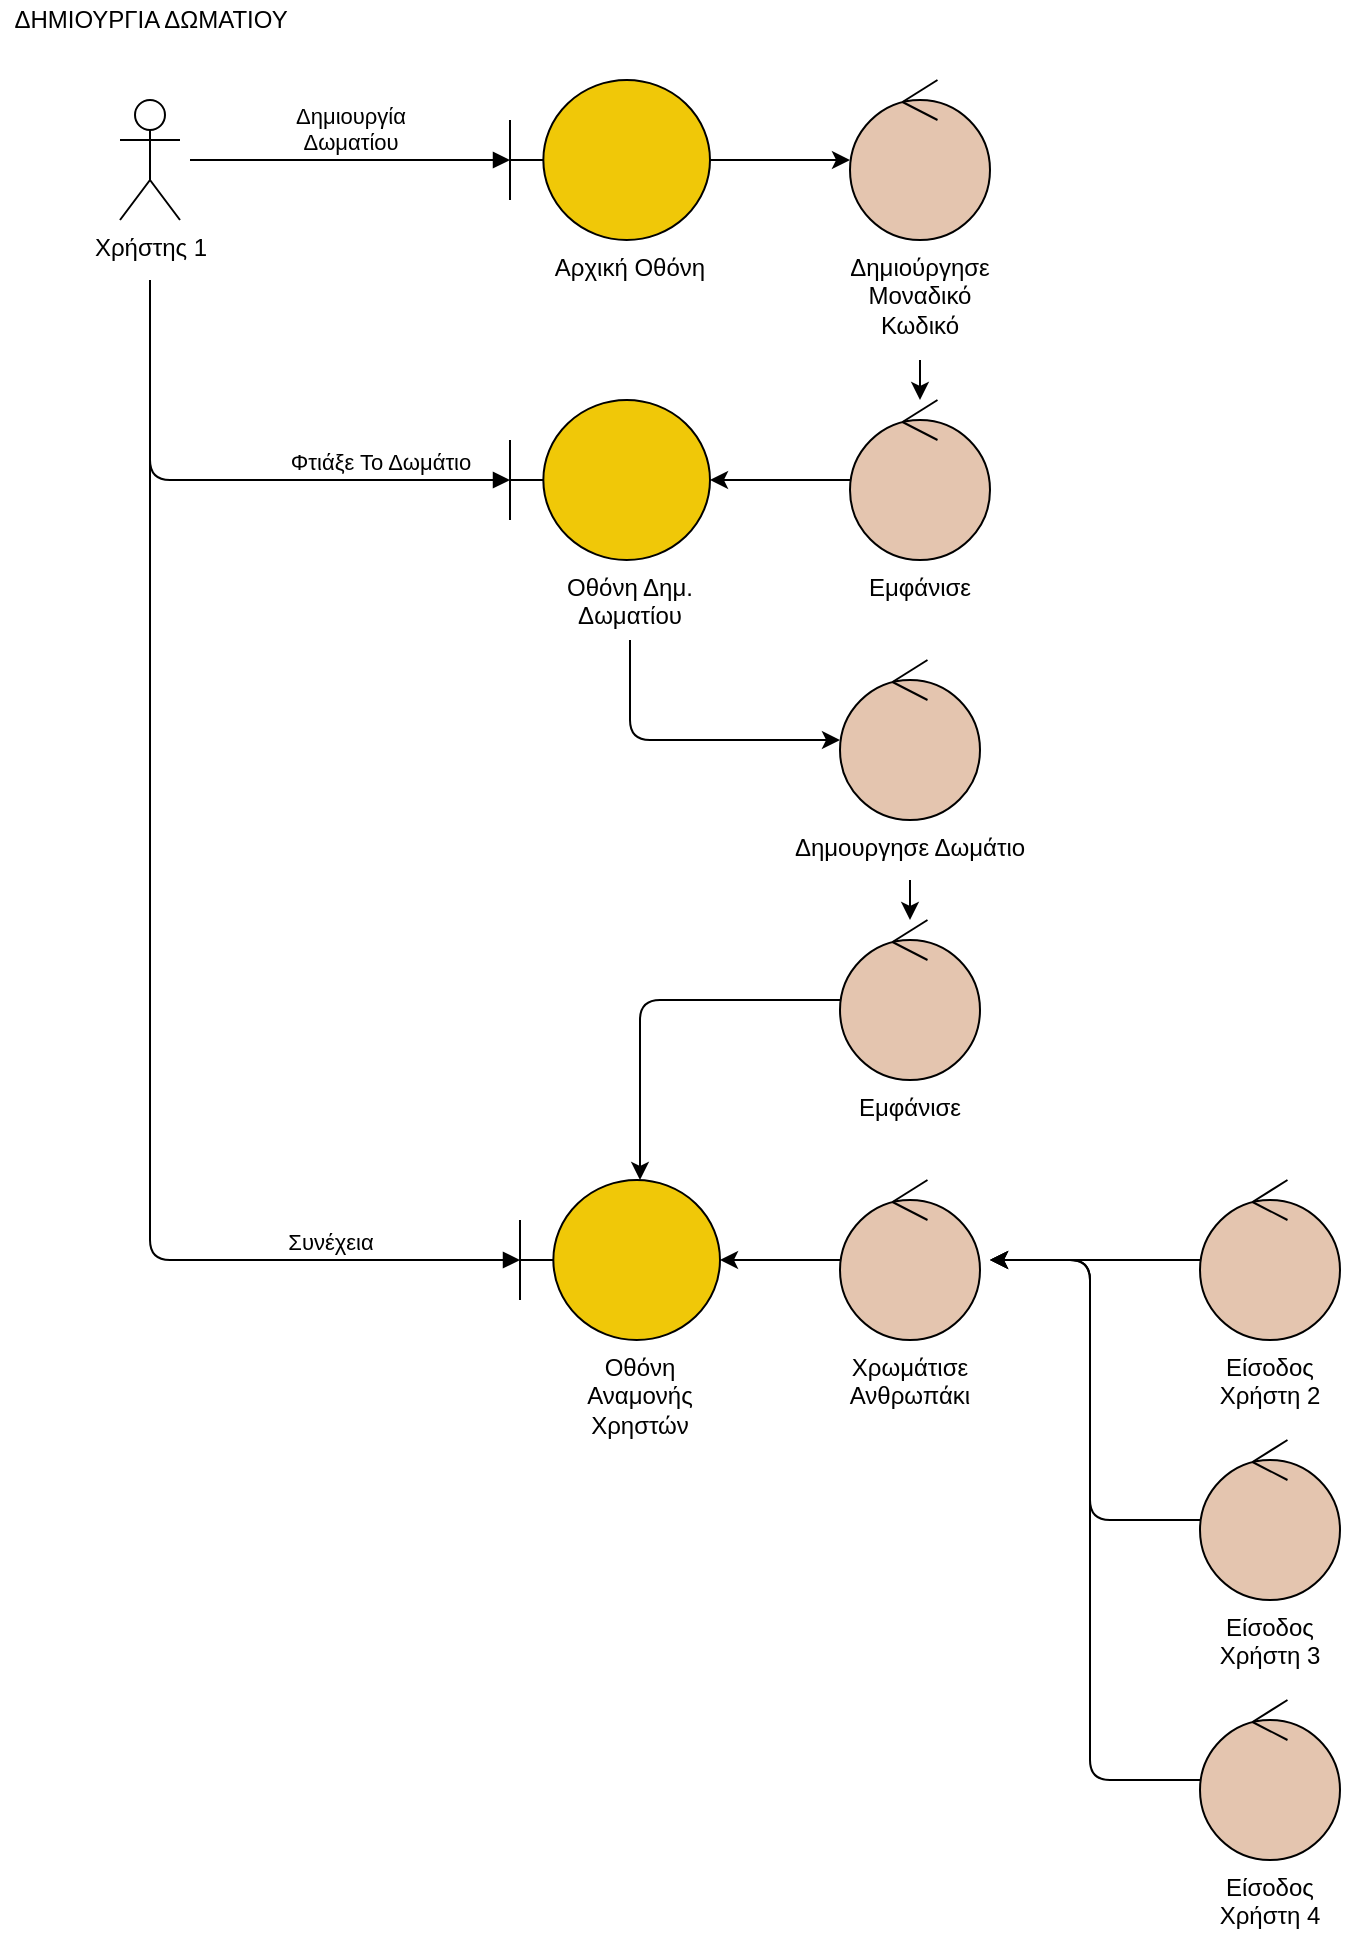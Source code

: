 <mxfile version="17.4.2" type="device"><diagram id="_NEF_zK0TXl3RWh3A6Ux" name="Page-1"><mxGraphModel dx="1106" dy="882" grid="1" gridSize="10" guides="1" tooltips="1" connect="1" arrows="1" fold="1" page="1" pageScale="1" pageWidth="850" pageHeight="1100" math="0" shadow="0"><root><mxCell id="0"/><mxCell id="1" parent="0"/><mxCell id="3dfroz3-ucEkopI2WIAW-1" value="ΔΗΜΙΟΥΡΓΙΑ ΔΩΜΑΤΙΟΥ" style="text;html=1;align=center;verticalAlign=middle;resizable=0;points=[];autosize=1;strokeColor=none;fillColor=none;" parent="1" vertex="1"><mxGeometry x="5" y="40" width="150" height="20" as="geometry"/></mxCell><mxCell id="RHF141OdejH-0TaWuYAg-15" style="edgeStyle=orthogonalEdgeStyle;rounded=0;orthogonalLoop=1;jettySize=auto;html=1;" parent="1" source="3dfroz3-ucEkopI2WIAW-2" target="3dfroz3-ucEkopI2WIAW-5" edge="1"><mxGeometry relative="1" as="geometry"/></mxCell><mxCell id="3dfroz3-ucEkopI2WIAW-2" value="" style="shape=umlBoundary;whiteSpace=wrap;html=1;fillColor=#F0C808;" parent="1" vertex="1"><mxGeometry x="260" y="80" width="100" height="80" as="geometry"/></mxCell><mxCell id="3dfroz3-ucEkopI2WIAW-3" value="Χρήστης 1" style="shape=umlActor;verticalLabelPosition=bottom;verticalAlign=top;html=1;" parent="1" vertex="1"><mxGeometry x="65" y="90" width="30" height="60" as="geometry"/></mxCell><mxCell id="3dfroz3-ucEkopI2WIAW-4" value="Δημιουργία&lt;br&gt;Δωματίου" style="html=1;verticalAlign=bottom;endArrow=block;rounded=1;labelBackgroundColor=none;" parent="1" target="3dfroz3-ucEkopI2WIAW-2" edge="1"><mxGeometry width="80" relative="1" as="geometry"><mxPoint x="100" y="120" as="sourcePoint"/><mxPoint x="180" y="119.5" as="targetPoint"/></mxGeometry></mxCell><mxCell id="3dfroz3-ucEkopI2WIAW-5" value="" style="ellipse;shape=umlControl;whiteSpace=wrap;html=1;fillColor=#E4C5AF;" parent="1" vertex="1"><mxGeometry x="430" y="80" width="70" height="80" as="geometry"/></mxCell><mxCell id="RHF141OdejH-0TaWuYAg-18" style="edgeStyle=orthogonalEdgeStyle;rounded=0;orthogonalLoop=1;jettySize=auto;html=1;" parent="1" source="3dfroz3-ucEkopI2WIAW-7" target="3dfroz3-ucEkopI2WIAW-9" edge="1"><mxGeometry relative="1" as="geometry"/></mxCell><mxCell id="3dfroz3-ucEkopI2WIAW-7" value="" style="ellipse;shape=umlControl;whiteSpace=wrap;html=1;fillColor=#E4C5AF;" parent="1" vertex="1"><mxGeometry x="430" y="240" width="70" height="80" as="geometry"/></mxCell><mxCell id="RHF141OdejH-0TaWuYAg-19" style="edgeStyle=orthogonalEdgeStyle;rounded=1;orthogonalLoop=1;jettySize=auto;html=1;exitX=0.5;exitY=1;exitDx=0;exitDy=0;" parent="1" source="mMtfEXewjb6wolb6sKkx-5" target="3dfroz3-ucEkopI2WIAW-13" edge="1"><mxGeometry relative="1" as="geometry"><mxPoint x="315" y="470" as="targetPoint"/><Array as="points"><mxPoint x="320" y="410"/></Array><mxPoint x="320" y="380" as="sourcePoint"/></mxGeometry></mxCell><mxCell id="3dfroz3-ucEkopI2WIAW-9" value="" style="shape=umlBoundary;whiteSpace=wrap;html=1;fillColor=#F0C808;" parent="1" vertex="1"><mxGeometry x="260" y="240" width="100" height="80" as="geometry"/></mxCell><mxCell id="3dfroz3-ucEkopI2WIAW-12" value="Φτιάξε Το Δωμάτιο" style="html=1;verticalAlign=bottom;endArrow=block;rounded=1;labelBackgroundColor=none;" parent="1" edge="1"><mxGeometry x="0.407" width="80" relative="1" as="geometry"><mxPoint x="80" y="240" as="sourcePoint"/><mxPoint x="260" y="280" as="targetPoint"/><Array as="points"><mxPoint x="80" y="280"/></Array><mxPoint as="offset"/></mxGeometry></mxCell><mxCell id="3dfroz3-ucEkopI2WIAW-13" value="" style="ellipse;shape=umlControl;whiteSpace=wrap;html=1;fillColor=#E4C5AF;" parent="1" vertex="1"><mxGeometry x="425" y="370" width="70" height="80" as="geometry"/></mxCell><mxCell id="3dfroz3-ucEkopI2WIAW-16" value="" style="shape=umlBoundary;whiteSpace=wrap;html=1;fillColor=#F0C808;" parent="1" vertex="1"><mxGeometry x="265" y="630" width="100" height="80" as="geometry"/></mxCell><mxCell id="RHF141OdejH-0TaWuYAg-14" style="edgeStyle=orthogonalEdgeStyle;rounded=1;orthogonalLoop=1;jettySize=auto;html=1;" parent="1" source="3dfroz3-ucEkopI2WIAW-17" target="3dfroz3-ucEkopI2WIAW-16" edge="1"><mxGeometry relative="1" as="geometry"><mxPoint x="345" y="550" as="targetPoint"/><Array as="points"><mxPoint x="325" y="540"/></Array></mxGeometry></mxCell><mxCell id="3dfroz3-ucEkopI2WIAW-17" value="" style="ellipse;shape=umlControl;whiteSpace=wrap;html=1;fillColor=#E4C5AF;" parent="1" vertex="1"><mxGeometry x="425" y="500" width="70" height="80" as="geometry"/></mxCell><mxCell id="RHF141OdejH-0TaWuYAg-11" style="edgeStyle=orthogonalEdgeStyle;rounded=1;orthogonalLoop=1;jettySize=auto;html=1;" parent="1" source="RHF141OdejH-0TaWuYAg-2" edge="1"><mxGeometry relative="1" as="geometry"><mxPoint x="500" y="670" as="targetPoint"/></mxGeometry></mxCell><mxCell id="RHF141OdejH-0TaWuYAg-2" value="" style="ellipse;shape=umlControl;whiteSpace=wrap;html=1;fillColor=#E4C5AF;" parent="1" vertex="1"><mxGeometry x="605" y="630" width="70" height="80" as="geometry"/></mxCell><mxCell id="mMtfEXewjb6wolb6sKkx-12" style="edgeStyle=orthogonalEdgeStyle;rounded=1;orthogonalLoop=1;jettySize=auto;html=1;" parent="1" source="RHF141OdejH-0TaWuYAg-3" edge="1"><mxGeometry relative="1" as="geometry"><mxPoint x="500" y="670" as="targetPoint"/><Array as="points"><mxPoint x="550" y="800"/><mxPoint x="550" y="670"/></Array></mxGeometry></mxCell><mxCell id="RHF141OdejH-0TaWuYAg-3" value="" style="ellipse;shape=umlControl;whiteSpace=wrap;html=1;fillColor=#E4C5AF;" parent="1" vertex="1"><mxGeometry x="605" y="760" width="70" height="80" as="geometry"/></mxCell><mxCell id="mMtfEXewjb6wolb6sKkx-13" style="edgeStyle=orthogonalEdgeStyle;rounded=1;orthogonalLoop=1;jettySize=auto;html=1;" parent="1" source="RHF141OdejH-0TaWuYAg-4" edge="1"><mxGeometry relative="1" as="geometry"><mxPoint x="500" y="670" as="targetPoint"/><Array as="points"><mxPoint x="550" y="930"/><mxPoint x="550" y="670"/></Array></mxGeometry></mxCell><mxCell id="RHF141OdejH-0TaWuYAg-4" value="" style="ellipse;shape=umlControl;whiteSpace=wrap;html=1;fillColor=#E4C5AF;" parent="1" vertex="1"><mxGeometry x="605" y="890" width="70" height="80" as="geometry"/></mxCell><mxCell id="RHF141OdejH-0TaWuYAg-8" style="edgeStyle=orthogonalEdgeStyle;rounded=0;orthogonalLoop=1;jettySize=auto;html=1;" parent="1" source="RHF141OdejH-0TaWuYAg-5" target="3dfroz3-ucEkopI2WIAW-16" edge="1"><mxGeometry relative="1" as="geometry"/></mxCell><mxCell id="RHF141OdejH-0TaWuYAg-5" value="" style="ellipse;shape=umlControl;whiteSpace=wrap;html=1;fillColor=#E4C5AF;" parent="1" vertex="1"><mxGeometry x="425" y="630" width="70" height="80" as="geometry"/></mxCell><mxCell id="RHF141OdejH-0TaWuYAg-21" value="Συνέχεια" style="html=1;verticalAlign=bottom;endArrow=block;rounded=1;entryX=0;entryY=0.5;entryDx=0;entryDy=0;entryPerimeter=0;labelBackgroundColor=none;" parent="1" target="3dfroz3-ucEkopI2WIAW-16" edge="1"><mxGeometry x="0.719" width="80" relative="1" as="geometry"><mxPoint x="80" y="180" as="sourcePoint"/><mxPoint x="180" y="379.5" as="targetPoint"/><Array as="points"><mxPoint x="80" y="670"/></Array><mxPoint as="offset"/></mxGeometry></mxCell><mxCell id="mMtfEXewjb6wolb6sKkx-1" value="&lt;meta charset=&quot;utf-8&quot;&gt;&lt;span style=&quot;color: rgb(0, 0, 0); font-family: helvetica; font-size: 12px; font-style: normal; font-weight: 400; letter-spacing: normal; text-indent: 0px; text-transform: none; word-spacing: 0px; display: inline; float: none;&quot;&gt;Αρχική Οθόνη&lt;/span&gt;" style="text;whiteSpace=wrap;html=1;align=center;labelBackgroundColor=none;" parent="1" vertex="1"><mxGeometry x="265" y="160" width="110" height="30" as="geometry"/></mxCell><mxCell id="mMtfEXewjb6wolb6sKkx-3" style="edgeStyle=orthogonalEdgeStyle;rounded=1;orthogonalLoop=1;jettySize=auto;html=1;" parent="1" source="mMtfEXewjb6wolb6sKkx-2" target="3dfroz3-ucEkopI2WIAW-7" edge="1"><mxGeometry relative="1" as="geometry"/></mxCell><mxCell id="mMtfEXewjb6wolb6sKkx-2" value="&lt;meta charset=&quot;utf-8&quot;&gt;&lt;span style=&quot;color: rgb(0, 0, 0); font-family: helvetica; font-size: 12px; font-style: normal; font-weight: 400; letter-spacing: normal; text-indent: 0px; text-transform: none; word-spacing: 0px; display: inline; float: none;&quot;&gt;Δημιούργησε&lt;/span&gt;&lt;br style=&quot;color: rgb(0, 0, 0); font-family: helvetica; font-size: 12px; font-style: normal; font-weight: 400; letter-spacing: normal; text-indent: 0px; text-transform: none; word-spacing: 0px;&quot;&gt;&lt;span style=&quot;color: rgb(0, 0, 0); font-family: helvetica; font-size: 12px; font-style: normal; font-weight: 400; letter-spacing: normal; text-indent: 0px; text-transform: none; word-spacing: 0px; display: inline; float: none;&quot;&gt;Μοναδικό&lt;/span&gt;&lt;br style=&quot;color: rgb(0, 0, 0); font-family: helvetica; font-size: 12px; font-style: normal; font-weight: 400; letter-spacing: normal; text-indent: 0px; text-transform: none; word-spacing: 0px;&quot;&gt;&lt;span style=&quot;color: rgb(0, 0, 0); font-family: helvetica; font-size: 12px; font-style: normal; font-weight: 400; letter-spacing: normal; text-indent: 0px; text-transform: none; word-spacing: 0px; display: inline; float: none;&quot;&gt;Κωδικό&lt;/span&gt;" style="text;whiteSpace=wrap;html=1;align=center;labelBackgroundColor=none;" parent="1" vertex="1"><mxGeometry x="415" y="160" width="100" height="60" as="geometry"/></mxCell><mxCell id="mMtfEXewjb6wolb6sKkx-4" value="&lt;meta charset=&quot;utf-8&quot;&gt;&lt;span style=&quot;color: rgb(0, 0, 0); font-family: helvetica; font-size: 12px; font-style: normal; font-weight: 400; letter-spacing: normal; text-indent: 0px; text-transform: none; word-spacing: 0px; display: inline; float: none;&quot;&gt;Εμφάνισε&lt;/span&gt;" style="text;whiteSpace=wrap;html=1;align=center;labelBackgroundColor=none;" parent="1" vertex="1"><mxGeometry x="425" y="320" width="80" height="30" as="geometry"/></mxCell><mxCell id="mMtfEXewjb6wolb6sKkx-5" value="&lt;meta charset=&quot;utf-8&quot;&gt;&lt;span style=&quot;color: rgb(0, 0, 0); font-family: helvetica; font-size: 12px; font-style: normal; font-weight: 400; letter-spacing: normal; text-indent: 0px; text-transform: none; word-spacing: 0px; display: inline; float: none;&quot;&gt;Οθόνη Δημ.&lt;/span&gt;&lt;br style=&quot;color: rgb(0, 0, 0); font-family: helvetica; font-size: 12px; font-style: normal; font-weight: 400; letter-spacing: normal; text-indent: 0px; text-transform: none; word-spacing: 0px;&quot;&gt;&lt;span style=&quot;color: rgb(0, 0, 0); font-family: helvetica; font-size: 12px; font-style: normal; font-weight: 400; letter-spacing: normal; text-indent: 0px; text-transform: none; word-spacing: 0px; display: inline; float: none;&quot;&gt;Δωματίου&lt;/span&gt;" style="text;whiteSpace=wrap;html=1;align=center;labelBackgroundColor=none;" parent="1" vertex="1"><mxGeometry x="275" y="320" width="90" height="40" as="geometry"/></mxCell><mxCell id="mMtfEXewjb6wolb6sKkx-7" style="edgeStyle=orthogonalEdgeStyle;rounded=1;orthogonalLoop=1;jettySize=auto;html=1;" parent="1" source="mMtfEXewjb6wolb6sKkx-6" target="3dfroz3-ucEkopI2WIAW-17" edge="1"><mxGeometry relative="1" as="geometry"/></mxCell><mxCell id="mMtfEXewjb6wolb6sKkx-6" value="&lt;meta charset=&quot;utf-8&quot;&gt;&lt;span style=&quot;color: rgb(0, 0, 0); font-family: helvetica; font-size: 12px; font-style: normal; font-weight: 400; letter-spacing: normal; text-indent: 0px; text-transform: none; word-spacing: 0px; display: inline; float: none;&quot;&gt;Δημουργησε Δωμάτιο&lt;/span&gt;" style="text;whiteSpace=wrap;html=1;align=center;labelBackgroundColor=none;" parent="1" vertex="1"><mxGeometry x="385" y="450" width="150" height="30" as="geometry"/></mxCell><mxCell id="mMtfEXewjb6wolb6sKkx-8" value="&lt;meta charset=&quot;utf-8&quot;&gt;&lt;span style=&quot;color: rgb(0, 0, 0); font-family: helvetica; font-size: 12px; font-style: normal; font-weight: 400; letter-spacing: normal; text-indent: 0px; text-transform: none; word-spacing: 0px; display: inline; float: none;&quot;&gt;Εμφάνισε&lt;/span&gt;" style="text;whiteSpace=wrap;html=1;align=center;labelBackgroundColor=none;" parent="1" vertex="1"><mxGeometry x="420" y="580" width="80" height="30" as="geometry"/></mxCell><mxCell id="mMtfEXewjb6wolb6sKkx-9" value="&lt;meta charset=&quot;utf-8&quot;&gt;&lt;span style=&quot;color: rgb(0, 0, 0); font-family: helvetica; font-size: 12px; font-style: normal; font-weight: 400; letter-spacing: normal; text-indent: 0px; text-transform: none; word-spacing: 0px; display: inline; float: none;&quot;&gt;Οθόνη&lt;/span&gt;&lt;br style=&quot;color: rgb(0, 0, 0); font-family: helvetica; font-size: 12px; font-style: normal; font-weight: 400; letter-spacing: normal; text-indent: 0px; text-transform: none; word-spacing: 0px;&quot;&gt;&lt;span style=&quot;color: rgb(0, 0, 0); font-family: helvetica; font-size: 12px; font-style: normal; font-weight: 400; letter-spacing: normal; text-indent: 0px; text-transform: none; word-spacing: 0px; display: inline; float: none;&quot;&gt;Αναμονής&lt;/span&gt;&lt;br style=&quot;color: rgb(0, 0, 0); font-family: helvetica; font-size: 12px; font-style: normal; font-weight: 400; letter-spacing: normal; text-indent: 0px; text-transform: none; word-spacing: 0px;&quot;&gt;&lt;span style=&quot;color: rgb(0, 0, 0); font-family: helvetica; font-size: 12px; font-style: normal; font-weight: 400; letter-spacing: normal; text-indent: 0px; text-transform: none; word-spacing: 0px; display: inline; float: none;&quot;&gt;Χρηστών&lt;/span&gt;" style="text;whiteSpace=wrap;html=1;align=center;labelBackgroundColor=none;" parent="1" vertex="1"><mxGeometry x="285" y="710" width="80" height="60" as="geometry"/></mxCell><mxCell id="mMtfEXewjb6wolb6sKkx-10" value="&lt;meta charset=&quot;utf-8&quot;&gt;&lt;span style=&quot;color: rgb(0, 0, 0); font-family: helvetica; font-size: 12px; font-style: normal; font-weight: 400; letter-spacing: normal; text-indent: 0px; text-transform: none; word-spacing: 0px; display: inline; float: none;&quot;&gt;Χρωμάτισε&lt;/span&gt;&lt;br style=&quot;color: rgb(0, 0, 0); font-family: helvetica; font-size: 12px; font-style: normal; font-weight: 400; letter-spacing: normal; text-indent: 0px; text-transform: none; word-spacing: 0px;&quot;&gt;&lt;span style=&quot;color: rgb(0, 0, 0); font-family: helvetica; font-size: 12px; font-style: normal; font-weight: 400; letter-spacing: normal; text-indent: 0px; text-transform: none; word-spacing: 0px; display: inline; float: none;&quot;&gt;Ανθρωπάκι&lt;/span&gt;" style="text;whiteSpace=wrap;html=1;align=center;labelBackgroundColor=none;" parent="1" vertex="1"><mxGeometry x="415" y="710" width="90" height="40" as="geometry"/></mxCell><mxCell id="mMtfEXewjb6wolb6sKkx-14" value="&lt;meta charset=&quot;utf-8&quot;&gt;&lt;span style=&quot;color: rgb(0, 0, 0); font-family: helvetica; font-size: 12px; font-style: normal; font-weight: 400; letter-spacing: normal; text-indent: 0px; text-transform: none; word-spacing: 0px; display: inline; float: none;&quot;&gt;Είσοδος&lt;/span&gt;&lt;br style=&quot;color: rgb(0, 0, 0); font-family: helvetica; font-size: 12px; font-style: normal; font-weight: 400; letter-spacing: normal; text-indent: 0px; text-transform: none; word-spacing: 0px;&quot;&gt;&lt;span style=&quot;color: rgb(0, 0, 0); font-family: helvetica; font-size: 12px; font-style: normal; font-weight: 400; letter-spacing: normal; text-indent: 0px; text-transform: none; word-spacing: 0px; display: inline; float: none;&quot;&gt;Χρήστη 2&lt;/span&gt;" style="text;whiteSpace=wrap;html=1;align=center;labelBackgroundColor=none;" parent="1" vertex="1"><mxGeometry x="600" y="710" width="80" height="40" as="geometry"/></mxCell><mxCell id="mMtfEXewjb6wolb6sKkx-15" value="&lt;meta charset=&quot;utf-8&quot;&gt;&lt;span style=&quot;color: rgb(0, 0, 0); font-family: helvetica; font-size: 12px; font-style: normal; font-weight: 400; letter-spacing: normal; text-indent: 0px; text-transform: none; word-spacing: 0px; display: inline; float: none;&quot;&gt;Είσοδος&lt;/span&gt;&lt;br style=&quot;color: rgb(0, 0, 0); font-family: helvetica; font-size: 12px; font-style: normal; font-weight: 400; letter-spacing: normal; text-indent: 0px; text-transform: none; word-spacing: 0px;&quot;&gt;&lt;span style=&quot;color: rgb(0, 0, 0); font-family: helvetica; font-size: 12px; font-style: normal; font-weight: 400; letter-spacing: normal; text-indent: 0px; text-transform: none; word-spacing: 0px; display: inline; float: none;&quot;&gt;Χρήστη 3&lt;/span&gt;" style="text;whiteSpace=wrap;html=1;align=center;labelBackgroundColor=none;" parent="1" vertex="1"><mxGeometry x="600" y="840" width="80" height="40" as="geometry"/></mxCell><mxCell id="mMtfEXewjb6wolb6sKkx-16" value="&lt;meta charset=&quot;utf-8&quot;&gt;&lt;span style=&quot;color: rgb(0, 0, 0); font-family: helvetica; font-size: 12px; font-style: normal; font-weight: 400; letter-spacing: normal; text-indent: 0px; text-transform: none; word-spacing: 0px; display: inline; float: none;&quot;&gt;Είσοδος&lt;/span&gt;&lt;br style=&quot;color: rgb(0, 0, 0); font-family: helvetica; font-size: 12px; font-style: normal; font-weight: 400; letter-spacing: normal; text-indent: 0px; text-transform: none; word-spacing: 0px;&quot;&gt;&lt;span style=&quot;color: rgb(0, 0, 0); font-family: helvetica; font-size: 12px; font-style: normal; font-weight: 400; letter-spacing: normal; text-indent: 0px; text-transform: none; word-spacing: 0px; display: inline; float: none;&quot;&gt;Χρήστη 4&lt;/span&gt;" style="text;whiteSpace=wrap;html=1;align=center;labelBackgroundColor=none;" parent="1" vertex="1"><mxGeometry x="600" y="970" width="80" height="40" as="geometry"/></mxCell></root></mxGraphModel></diagram></mxfile>